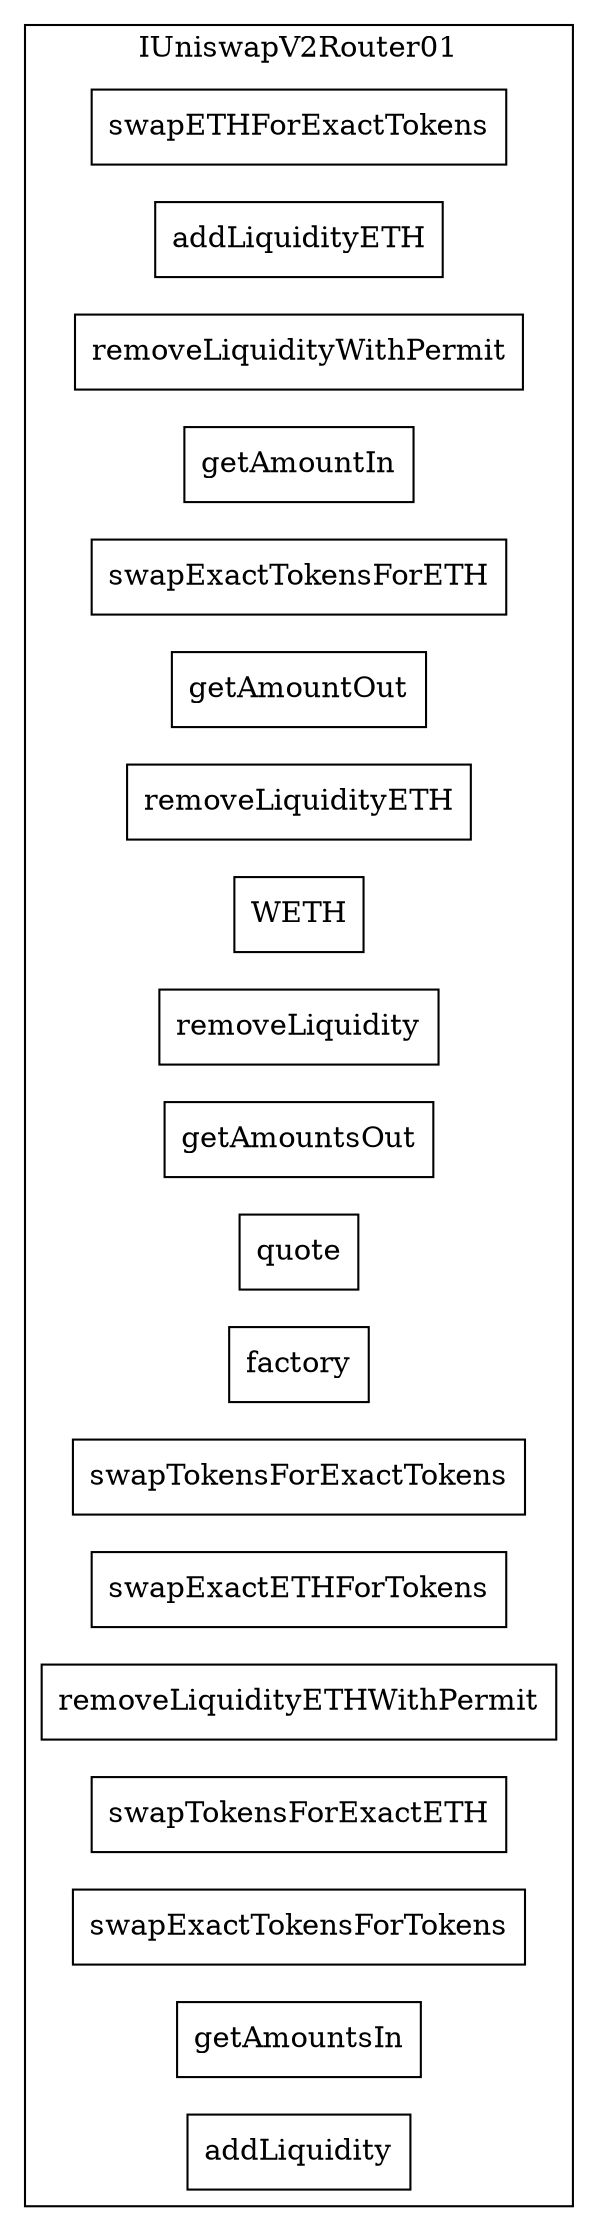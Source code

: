 strict digraph {
rankdir="LR"
node [shape=box]
subgraph cluster_307_IUniswapV2Router01 {
label = "IUniswapV2Router01"
"307_swapETHForExactTokens" [label="swapETHForExactTokens"]
"307_addLiquidityETH" [label="addLiquidityETH"]
"307_removeLiquidityWithPermit" [label="removeLiquidityWithPermit"]
"307_getAmountIn" [label="getAmountIn"]
"307_swapExactTokensForETH" [label="swapExactTokensForETH"]
"307_getAmountOut" [label="getAmountOut"]
"307_removeLiquidityETH" [label="removeLiquidityETH"]
"307_WETH" [label="WETH"]
"307_removeLiquidity" [label="removeLiquidity"]
"307_getAmountsOut" [label="getAmountsOut"]
"307_quote" [label="quote"]
"307_factory" [label="factory"]
"307_swapTokensForExactTokens" [label="swapTokensForExactTokens"]
"307_swapExactETHForTokens" [label="swapExactETHForTokens"]
"307_removeLiquidityETHWithPermit" [label="removeLiquidityETHWithPermit"]
"307_swapTokensForExactETH" [label="swapTokensForExactETH"]
"307_swapExactTokensForTokens" [label="swapExactTokensForTokens"]
"307_getAmountsIn" [label="getAmountsIn"]
"307_addLiquidity" [label="addLiquidity"]
}subgraph cluster_solidity {
label = "[Solidity]"
}
}